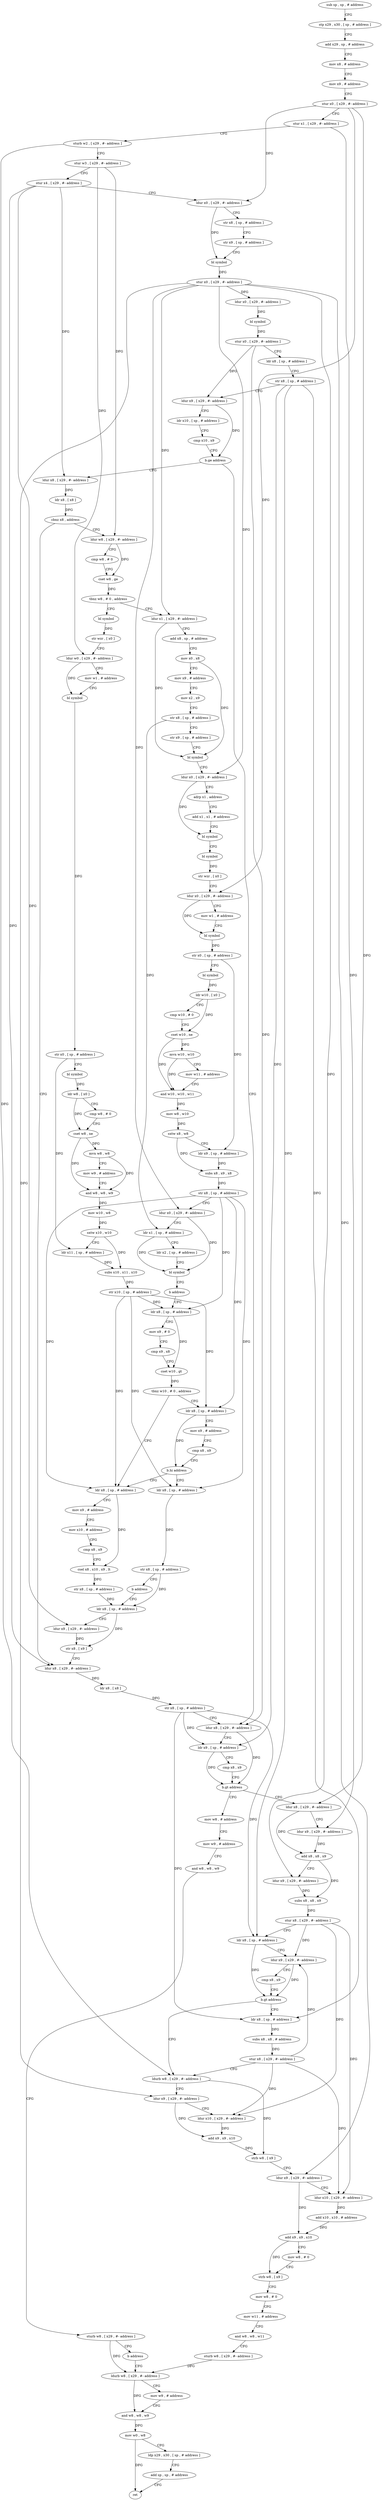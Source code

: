 digraph "func" {
"4250980" [label = "sub sp , sp , # address" ]
"4250984" [label = "stp x29 , x30 , [ sp , # address ]" ]
"4250988" [label = "add x29 , sp , # address" ]
"4250992" [label = "mov x8 , # address" ]
"4250996" [label = "mov x9 , # address" ]
"4251000" [label = "stur x0 , [ x29 , #- address ]" ]
"4251004" [label = "stur x1 , [ x29 , #- address ]" ]
"4251008" [label = "sturb w2 , [ x29 , #- address ]" ]
"4251012" [label = "stur w3 , [ x29 , #- address ]" ]
"4251016" [label = "stur x4 , [ x29 , #- address ]" ]
"4251020" [label = "ldur x0 , [ x29 , #- address ]" ]
"4251024" [label = "str x8 , [ sp , # address ]" ]
"4251028" [label = "str x9 , [ sp , # address ]" ]
"4251032" [label = "bl symbol" ]
"4251036" [label = "stur x0 , [ x29 , #- address ]" ]
"4251040" [label = "ldur x0 , [ x29 , #- address ]" ]
"4251044" [label = "bl symbol" ]
"4251048" [label = "stur x0 , [ x29 , #- address ]" ]
"4251052" [label = "ldr x8 , [ sp , # address ]" ]
"4251056" [label = "str x8 , [ sp , # address ]" ]
"4251060" [label = "ldur x9 , [ x29 , #- address ]" ]
"4251064" [label = "ldr x10 , [ sp , # address ]" ]
"4251068" [label = "cmp x10 , x9" ]
"4251072" [label = "b.ge address" ]
"4251412" [label = "ldur x8 , [ x29 , #- address ]" ]
"4251076" [label = "ldur x8 , [ x29 , #- address ]" ]
"4251416" [label = "ldr x9 , [ sp , # address ]" ]
"4251420" [label = "cmp x8 , x9" ]
"4251424" [label = "b.gt address" ]
"4251448" [label = "ldur x8 , [ x29 , #- address ]" ]
"4251428" [label = "mov w8 , # address" ]
"4251080" [label = "ldr x8 , [ x8 ]" ]
"4251084" [label = "cbnz x8 , address" ]
"4251400" [label = "ldur x8 , [ x29 , #- address ]" ]
"4251088" [label = "ldur w8 , [ x29 , #- address ]" ]
"4251452" [label = "ldur x9 , [ x29 , #- address ]" ]
"4251456" [label = "add x8 , x8 , x9" ]
"4251460" [label = "ldur x9 , [ x29 , #- address ]" ]
"4251464" [label = "subs x8 , x8 , x9" ]
"4251468" [label = "stur x8 , [ x29 , #- address ]" ]
"4251472" [label = "ldr x8 , [ sp , # address ]" ]
"4251476" [label = "ldur x9 , [ x29 , #- address ]" ]
"4251480" [label = "cmp x8 , x9" ]
"4251484" [label = "b.gt address" ]
"4251500" [label = "ldurb w8 , [ x29 , #- address ]" ]
"4251488" [label = "ldr x8 , [ sp , # address ]" ]
"4251432" [label = "mov w9 , # address" ]
"4251436" [label = "and w8 , w8 , w9" ]
"4251440" [label = "sturb w8 , [ x29 , #- address ]" ]
"4251444" [label = "b address" ]
"4251560" [label = "ldurb w8 , [ x29 , #- address ]" ]
"4251404" [label = "ldr x8 , [ x8 ]" ]
"4251408" [label = "str x8 , [ sp , # address ]" ]
"4251092" [label = "cmp w8 , # 0" ]
"4251096" [label = "cset w8 , ge" ]
"4251100" [label = "tbnz w8 , # 0 , address" ]
"4251244" [label = "bl symbol" ]
"4251104" [label = "ldur x1 , [ x29 , #- address ]" ]
"4251504" [label = "ldur x9 , [ x29 , #- address ]" ]
"4251508" [label = "ldur x10 , [ x29 , #- address ]" ]
"4251512" [label = "add x9 , x9 , x10" ]
"4251516" [label = "strb w8 , [ x9 ]" ]
"4251520" [label = "ldur x9 , [ x29 , #- address ]" ]
"4251524" [label = "ldur x10 , [ x29 , #- address ]" ]
"4251528" [label = "add x10 , x10 , # address" ]
"4251532" [label = "add x9 , x9 , x10" ]
"4251536" [label = "mov w8 , # 0" ]
"4251540" [label = "strb w8 , [ x9 ]" ]
"4251544" [label = "mov w8 , # 0" ]
"4251548" [label = "mov w11 , # address" ]
"4251552" [label = "and w8 , w8 , w11" ]
"4251556" [label = "sturb w8 , [ x29 , #- address ]" ]
"4251492" [label = "subs x8 , x8 , # address" ]
"4251496" [label = "stur x8 , [ x29 , #- address ]" ]
"4251564" [label = "mov w9 , # address" ]
"4251568" [label = "and w8 , w8 , w9" ]
"4251572" [label = "mov w0 , w8" ]
"4251576" [label = "ldp x29 , x30 , [ sp , # address ]" ]
"4251580" [label = "add sp , sp , # address" ]
"4251584" [label = "ret" ]
"4251248" [label = "str wzr , [ x0 ]" ]
"4251252" [label = "ldur w0 , [ x29 , #- address ]" ]
"4251256" [label = "mov w1 , # address" ]
"4251260" [label = "bl symbol" ]
"4251264" [label = "str x0 , [ sp , # address ]" ]
"4251268" [label = "bl symbol" ]
"4251272" [label = "ldr w8 , [ x0 ]" ]
"4251276" [label = "cmp w8 , # 0" ]
"4251280" [label = "cset w8 , ne" ]
"4251284" [label = "mvn w8 , w8" ]
"4251288" [label = "mov w9 , # address" ]
"4251292" [label = "and w8 , w8 , w9" ]
"4251296" [label = "mov w10 , w8" ]
"4251300" [label = "sxtw x10 , w10" ]
"4251304" [label = "ldr x11 , [ sp , # address ]" ]
"4251308" [label = "subs x10 , x11 , x10" ]
"4251312" [label = "str x10 , [ sp , # address ]" ]
"4251316" [label = "ldr x8 , [ sp , # address ]" ]
"4251108" [label = "add x8 , sp , # address" ]
"4251112" [label = "mov x0 , x8" ]
"4251116" [label = "mov x9 , # address" ]
"4251120" [label = "mov x2 , x9" ]
"4251124" [label = "str x8 , [ sp , # address ]" ]
"4251128" [label = "str x9 , [ sp , # address ]" ]
"4251132" [label = "bl symbol" ]
"4251136" [label = "ldur x0 , [ x29 , #- address ]" ]
"4251140" [label = "adrp x1 , address" ]
"4251144" [label = "add x1 , x1 , # address" ]
"4251148" [label = "bl symbol" ]
"4251152" [label = "bl symbol" ]
"4251156" [label = "str wzr , [ x0 ]" ]
"4251160" [label = "ldur x0 , [ x29 , #- address ]" ]
"4251164" [label = "mov w1 , # address" ]
"4251168" [label = "bl symbol" ]
"4251172" [label = "str x0 , [ sp , # address ]" ]
"4251176" [label = "bl symbol" ]
"4251180" [label = "ldr w10 , [ x0 ]" ]
"4251184" [label = "cmp w10 , # 0" ]
"4251188" [label = "cset w10 , ne" ]
"4251192" [label = "mvn w10 , w10" ]
"4251196" [label = "mov w11 , # address" ]
"4251200" [label = "and w10 , w10 , w11" ]
"4251204" [label = "mov w8 , w10" ]
"4251208" [label = "sxtw x8 , w8" ]
"4251212" [label = "ldr x9 , [ sp , # address ]" ]
"4251216" [label = "subs x8 , x9 , x8" ]
"4251220" [label = "str x8 , [ sp , # address ]" ]
"4251224" [label = "ldur x0 , [ x29 , #- address ]" ]
"4251228" [label = "ldr x1 , [ sp , # address ]" ]
"4251232" [label = "ldr x2 , [ sp , # address ]" ]
"4251236" [label = "bl symbol" ]
"4251240" [label = "b address" ]
"4251364" [label = "ldr x8 , [ sp , # address ]" ]
"4251368" [label = "mov x9 , # address" ]
"4251372" [label = "mov x10 , # address" ]
"4251376" [label = "cmp x8 , x9" ]
"4251380" [label = "csel x8 , x10 , x9 , lt" ]
"4251384" [label = "str x8 , [ sp , # address ]" ]
"4251388" [label = "ldr x8 , [ sp , # address ]" ]
"4251336" [label = "ldr x8 , [ sp , # address ]" ]
"4251340" [label = "mov x9 , # address" ]
"4251344" [label = "cmp x8 , x9" ]
"4251348" [label = "b.hi address" ]
"4251352" [label = "ldr x8 , [ sp , # address ]" ]
"4251320" [label = "mov x9 , # 0" ]
"4251324" [label = "cmp x9 , x8" ]
"4251328" [label = "cset w10 , gt" ]
"4251332" [label = "tbnz w10 , # 0 , address" ]
"4251356" [label = "str x8 , [ sp , # address ]" ]
"4251360" [label = "b address" ]
"4251392" [label = "ldur x9 , [ x29 , #- address ]" ]
"4251396" [label = "str x8 , [ x9 ]" ]
"4250980" -> "4250984" [ label = "CFG" ]
"4250984" -> "4250988" [ label = "CFG" ]
"4250988" -> "4250992" [ label = "CFG" ]
"4250992" -> "4250996" [ label = "CFG" ]
"4250996" -> "4251000" [ label = "CFG" ]
"4251000" -> "4251004" [ label = "CFG" ]
"4251000" -> "4251020" [ label = "DFG" ]
"4251000" -> "4251448" [ label = "DFG" ]
"4251000" -> "4251160" [ label = "DFG" ]
"4251004" -> "4251008" [ label = "CFG" ]
"4251004" -> "4251452" [ label = "DFG" ]
"4251008" -> "4251012" [ label = "CFG" ]
"4251008" -> "4251500" [ label = "DFG" ]
"4251012" -> "4251016" [ label = "CFG" ]
"4251012" -> "4251088" [ label = "DFG" ]
"4251012" -> "4251252" [ label = "DFG" ]
"4251016" -> "4251020" [ label = "CFG" ]
"4251016" -> "4251076" [ label = "DFG" ]
"4251016" -> "4251400" [ label = "DFG" ]
"4251016" -> "4251392" [ label = "DFG" ]
"4251020" -> "4251024" [ label = "CFG" ]
"4251020" -> "4251032" [ label = "DFG" ]
"4251024" -> "4251028" [ label = "CFG" ]
"4251028" -> "4251032" [ label = "CFG" ]
"4251032" -> "4251036" [ label = "DFG" ]
"4251036" -> "4251040" [ label = "DFG" ]
"4251036" -> "4251460" [ label = "DFG" ]
"4251036" -> "4251504" [ label = "DFG" ]
"4251036" -> "4251520" [ label = "DFG" ]
"4251036" -> "4251104" [ label = "DFG" ]
"4251036" -> "4251136" [ label = "DFG" ]
"4251036" -> "4251224" [ label = "DFG" ]
"4251040" -> "4251044" [ label = "DFG" ]
"4251044" -> "4251048" [ label = "DFG" ]
"4251048" -> "4251052" [ label = "CFG" ]
"4251048" -> "4251060" [ label = "DFG" ]
"4251048" -> "4251412" [ label = "DFG" ]
"4251052" -> "4251056" [ label = "CFG" ]
"4251056" -> "4251060" [ label = "CFG" ]
"4251056" -> "4251416" [ label = "DFG" ]
"4251056" -> "4251472" [ label = "DFG" ]
"4251056" -> "4251488" [ label = "DFG" ]
"4251060" -> "4251064" [ label = "CFG" ]
"4251060" -> "4251072" [ label = "DFG" ]
"4251064" -> "4251068" [ label = "CFG" ]
"4251068" -> "4251072" [ label = "CFG" ]
"4251072" -> "4251412" [ label = "CFG" ]
"4251072" -> "4251076" [ label = "CFG" ]
"4251412" -> "4251416" [ label = "CFG" ]
"4251412" -> "4251424" [ label = "DFG" ]
"4251076" -> "4251080" [ label = "DFG" ]
"4251416" -> "4251420" [ label = "CFG" ]
"4251416" -> "4251424" [ label = "DFG" ]
"4251420" -> "4251424" [ label = "CFG" ]
"4251424" -> "4251448" [ label = "CFG" ]
"4251424" -> "4251428" [ label = "CFG" ]
"4251448" -> "4251452" [ label = "CFG" ]
"4251448" -> "4251456" [ label = "DFG" ]
"4251428" -> "4251432" [ label = "CFG" ]
"4251080" -> "4251084" [ label = "DFG" ]
"4251084" -> "4251400" [ label = "CFG" ]
"4251084" -> "4251088" [ label = "CFG" ]
"4251400" -> "4251404" [ label = "DFG" ]
"4251088" -> "4251092" [ label = "CFG" ]
"4251088" -> "4251096" [ label = "DFG" ]
"4251452" -> "4251456" [ label = "DFG" ]
"4251456" -> "4251460" [ label = "CFG" ]
"4251456" -> "4251464" [ label = "DFG" ]
"4251460" -> "4251464" [ label = "DFG" ]
"4251464" -> "4251468" [ label = "DFG" ]
"4251468" -> "4251472" [ label = "CFG" ]
"4251468" -> "4251476" [ label = "DFG" ]
"4251468" -> "4251508" [ label = "DFG" ]
"4251468" -> "4251524" [ label = "DFG" ]
"4251472" -> "4251476" [ label = "CFG" ]
"4251472" -> "4251484" [ label = "DFG" ]
"4251476" -> "4251480" [ label = "CFG" ]
"4251476" -> "4251484" [ label = "DFG" ]
"4251480" -> "4251484" [ label = "CFG" ]
"4251484" -> "4251500" [ label = "CFG" ]
"4251484" -> "4251488" [ label = "CFG" ]
"4251500" -> "4251504" [ label = "CFG" ]
"4251500" -> "4251516" [ label = "DFG" ]
"4251488" -> "4251492" [ label = "DFG" ]
"4251432" -> "4251436" [ label = "CFG" ]
"4251436" -> "4251440" [ label = "CFG" ]
"4251440" -> "4251444" [ label = "CFG" ]
"4251440" -> "4251560" [ label = "DFG" ]
"4251444" -> "4251560" [ label = "CFG" ]
"4251560" -> "4251564" [ label = "CFG" ]
"4251560" -> "4251568" [ label = "DFG" ]
"4251404" -> "4251408" [ label = "DFG" ]
"4251408" -> "4251412" [ label = "CFG" ]
"4251408" -> "4251416" [ label = "DFG" ]
"4251408" -> "4251472" [ label = "DFG" ]
"4251408" -> "4251488" [ label = "DFG" ]
"4251092" -> "4251096" [ label = "CFG" ]
"4251096" -> "4251100" [ label = "DFG" ]
"4251100" -> "4251244" [ label = "CFG" ]
"4251100" -> "4251104" [ label = "CFG" ]
"4251244" -> "4251248" [ label = "DFG" ]
"4251104" -> "4251108" [ label = "CFG" ]
"4251104" -> "4251132" [ label = "DFG" ]
"4251504" -> "4251508" [ label = "CFG" ]
"4251504" -> "4251512" [ label = "DFG" ]
"4251508" -> "4251512" [ label = "DFG" ]
"4251512" -> "4251516" [ label = "DFG" ]
"4251516" -> "4251520" [ label = "CFG" ]
"4251520" -> "4251524" [ label = "CFG" ]
"4251520" -> "4251532" [ label = "DFG" ]
"4251524" -> "4251528" [ label = "DFG" ]
"4251528" -> "4251532" [ label = "DFG" ]
"4251532" -> "4251536" [ label = "CFG" ]
"4251532" -> "4251540" [ label = "DFG" ]
"4251536" -> "4251540" [ label = "CFG" ]
"4251540" -> "4251544" [ label = "CFG" ]
"4251544" -> "4251548" [ label = "CFG" ]
"4251548" -> "4251552" [ label = "CFG" ]
"4251552" -> "4251556" [ label = "CFG" ]
"4251556" -> "4251560" [ label = "DFG" ]
"4251492" -> "4251496" [ label = "DFG" ]
"4251496" -> "4251500" [ label = "CFG" ]
"4251496" -> "4251476" [ label = "DFG" ]
"4251496" -> "4251508" [ label = "DFG" ]
"4251496" -> "4251524" [ label = "DFG" ]
"4251564" -> "4251568" [ label = "CFG" ]
"4251568" -> "4251572" [ label = "DFG" ]
"4251572" -> "4251576" [ label = "CFG" ]
"4251572" -> "4251584" [ label = "DFG" ]
"4251576" -> "4251580" [ label = "CFG" ]
"4251580" -> "4251584" [ label = "CFG" ]
"4251248" -> "4251252" [ label = "CFG" ]
"4251252" -> "4251256" [ label = "CFG" ]
"4251252" -> "4251260" [ label = "DFG" ]
"4251256" -> "4251260" [ label = "CFG" ]
"4251260" -> "4251264" [ label = "DFG" ]
"4251264" -> "4251268" [ label = "CFG" ]
"4251264" -> "4251304" [ label = "DFG" ]
"4251268" -> "4251272" [ label = "DFG" ]
"4251272" -> "4251276" [ label = "CFG" ]
"4251272" -> "4251280" [ label = "DFG" ]
"4251276" -> "4251280" [ label = "CFG" ]
"4251280" -> "4251284" [ label = "DFG" ]
"4251280" -> "4251292" [ label = "DFG" ]
"4251284" -> "4251288" [ label = "CFG" ]
"4251284" -> "4251292" [ label = "DFG" ]
"4251288" -> "4251292" [ label = "CFG" ]
"4251292" -> "4251296" [ label = "DFG" ]
"4251296" -> "4251300" [ label = "DFG" ]
"4251300" -> "4251304" [ label = "CFG" ]
"4251300" -> "4251308" [ label = "DFG" ]
"4251304" -> "4251308" [ label = "DFG" ]
"4251308" -> "4251312" [ label = "DFG" ]
"4251312" -> "4251316" [ label = "DFG" ]
"4251312" -> "4251364" [ label = "DFG" ]
"4251312" -> "4251336" [ label = "DFG" ]
"4251312" -> "4251352" [ label = "DFG" ]
"4251316" -> "4251320" [ label = "CFG" ]
"4251316" -> "4251328" [ label = "DFG" ]
"4251108" -> "4251112" [ label = "CFG" ]
"4251112" -> "4251116" [ label = "CFG" ]
"4251112" -> "4251132" [ label = "DFG" ]
"4251116" -> "4251120" [ label = "CFG" ]
"4251120" -> "4251124" [ label = "CFG" ]
"4251124" -> "4251128" [ label = "CFG" ]
"4251124" -> "4251228" [ label = "DFG" ]
"4251128" -> "4251132" [ label = "CFG" ]
"4251132" -> "4251136" [ label = "CFG" ]
"4251136" -> "4251140" [ label = "CFG" ]
"4251136" -> "4251148" [ label = "DFG" ]
"4251140" -> "4251144" [ label = "CFG" ]
"4251144" -> "4251148" [ label = "CFG" ]
"4251148" -> "4251152" [ label = "CFG" ]
"4251152" -> "4251156" [ label = "DFG" ]
"4251156" -> "4251160" [ label = "CFG" ]
"4251160" -> "4251164" [ label = "CFG" ]
"4251160" -> "4251168" [ label = "DFG" ]
"4251164" -> "4251168" [ label = "CFG" ]
"4251168" -> "4251172" [ label = "DFG" ]
"4251172" -> "4251176" [ label = "CFG" ]
"4251172" -> "4251212" [ label = "DFG" ]
"4251176" -> "4251180" [ label = "DFG" ]
"4251180" -> "4251184" [ label = "CFG" ]
"4251180" -> "4251188" [ label = "DFG" ]
"4251184" -> "4251188" [ label = "CFG" ]
"4251188" -> "4251192" [ label = "DFG" ]
"4251188" -> "4251200" [ label = "DFG" ]
"4251192" -> "4251196" [ label = "CFG" ]
"4251192" -> "4251200" [ label = "DFG" ]
"4251196" -> "4251200" [ label = "CFG" ]
"4251200" -> "4251204" [ label = "DFG" ]
"4251204" -> "4251208" [ label = "DFG" ]
"4251208" -> "4251212" [ label = "CFG" ]
"4251208" -> "4251216" [ label = "DFG" ]
"4251212" -> "4251216" [ label = "DFG" ]
"4251216" -> "4251220" [ label = "DFG" ]
"4251220" -> "4251224" [ label = "CFG" ]
"4251220" -> "4251316" [ label = "DFG" ]
"4251220" -> "4251364" [ label = "DFG" ]
"4251220" -> "4251336" [ label = "DFG" ]
"4251220" -> "4251352" [ label = "DFG" ]
"4251224" -> "4251228" [ label = "CFG" ]
"4251224" -> "4251236" [ label = "DFG" ]
"4251228" -> "4251232" [ label = "CFG" ]
"4251228" -> "4251236" [ label = "DFG" ]
"4251232" -> "4251236" [ label = "CFG" ]
"4251236" -> "4251240" [ label = "CFG" ]
"4251240" -> "4251316" [ label = "CFG" ]
"4251364" -> "4251368" [ label = "CFG" ]
"4251364" -> "4251380" [ label = "DFG" ]
"4251368" -> "4251372" [ label = "CFG" ]
"4251372" -> "4251376" [ label = "CFG" ]
"4251376" -> "4251380" [ label = "CFG" ]
"4251380" -> "4251384" [ label = "DFG" ]
"4251384" -> "4251388" [ label = "DFG" ]
"4251388" -> "4251392" [ label = "CFG" ]
"4251388" -> "4251396" [ label = "DFG" ]
"4251336" -> "4251340" [ label = "CFG" ]
"4251336" -> "4251348" [ label = "DFG" ]
"4251340" -> "4251344" [ label = "CFG" ]
"4251344" -> "4251348" [ label = "CFG" ]
"4251348" -> "4251364" [ label = "CFG" ]
"4251348" -> "4251352" [ label = "CFG" ]
"4251352" -> "4251356" [ label = "DFG" ]
"4251320" -> "4251324" [ label = "CFG" ]
"4251324" -> "4251328" [ label = "CFG" ]
"4251328" -> "4251332" [ label = "DFG" ]
"4251332" -> "4251364" [ label = "CFG" ]
"4251332" -> "4251336" [ label = "CFG" ]
"4251356" -> "4251360" [ label = "CFG" ]
"4251356" -> "4251388" [ label = "DFG" ]
"4251360" -> "4251388" [ label = "CFG" ]
"4251392" -> "4251396" [ label = "DFG" ]
"4251396" -> "4251400" [ label = "CFG" ]
}
